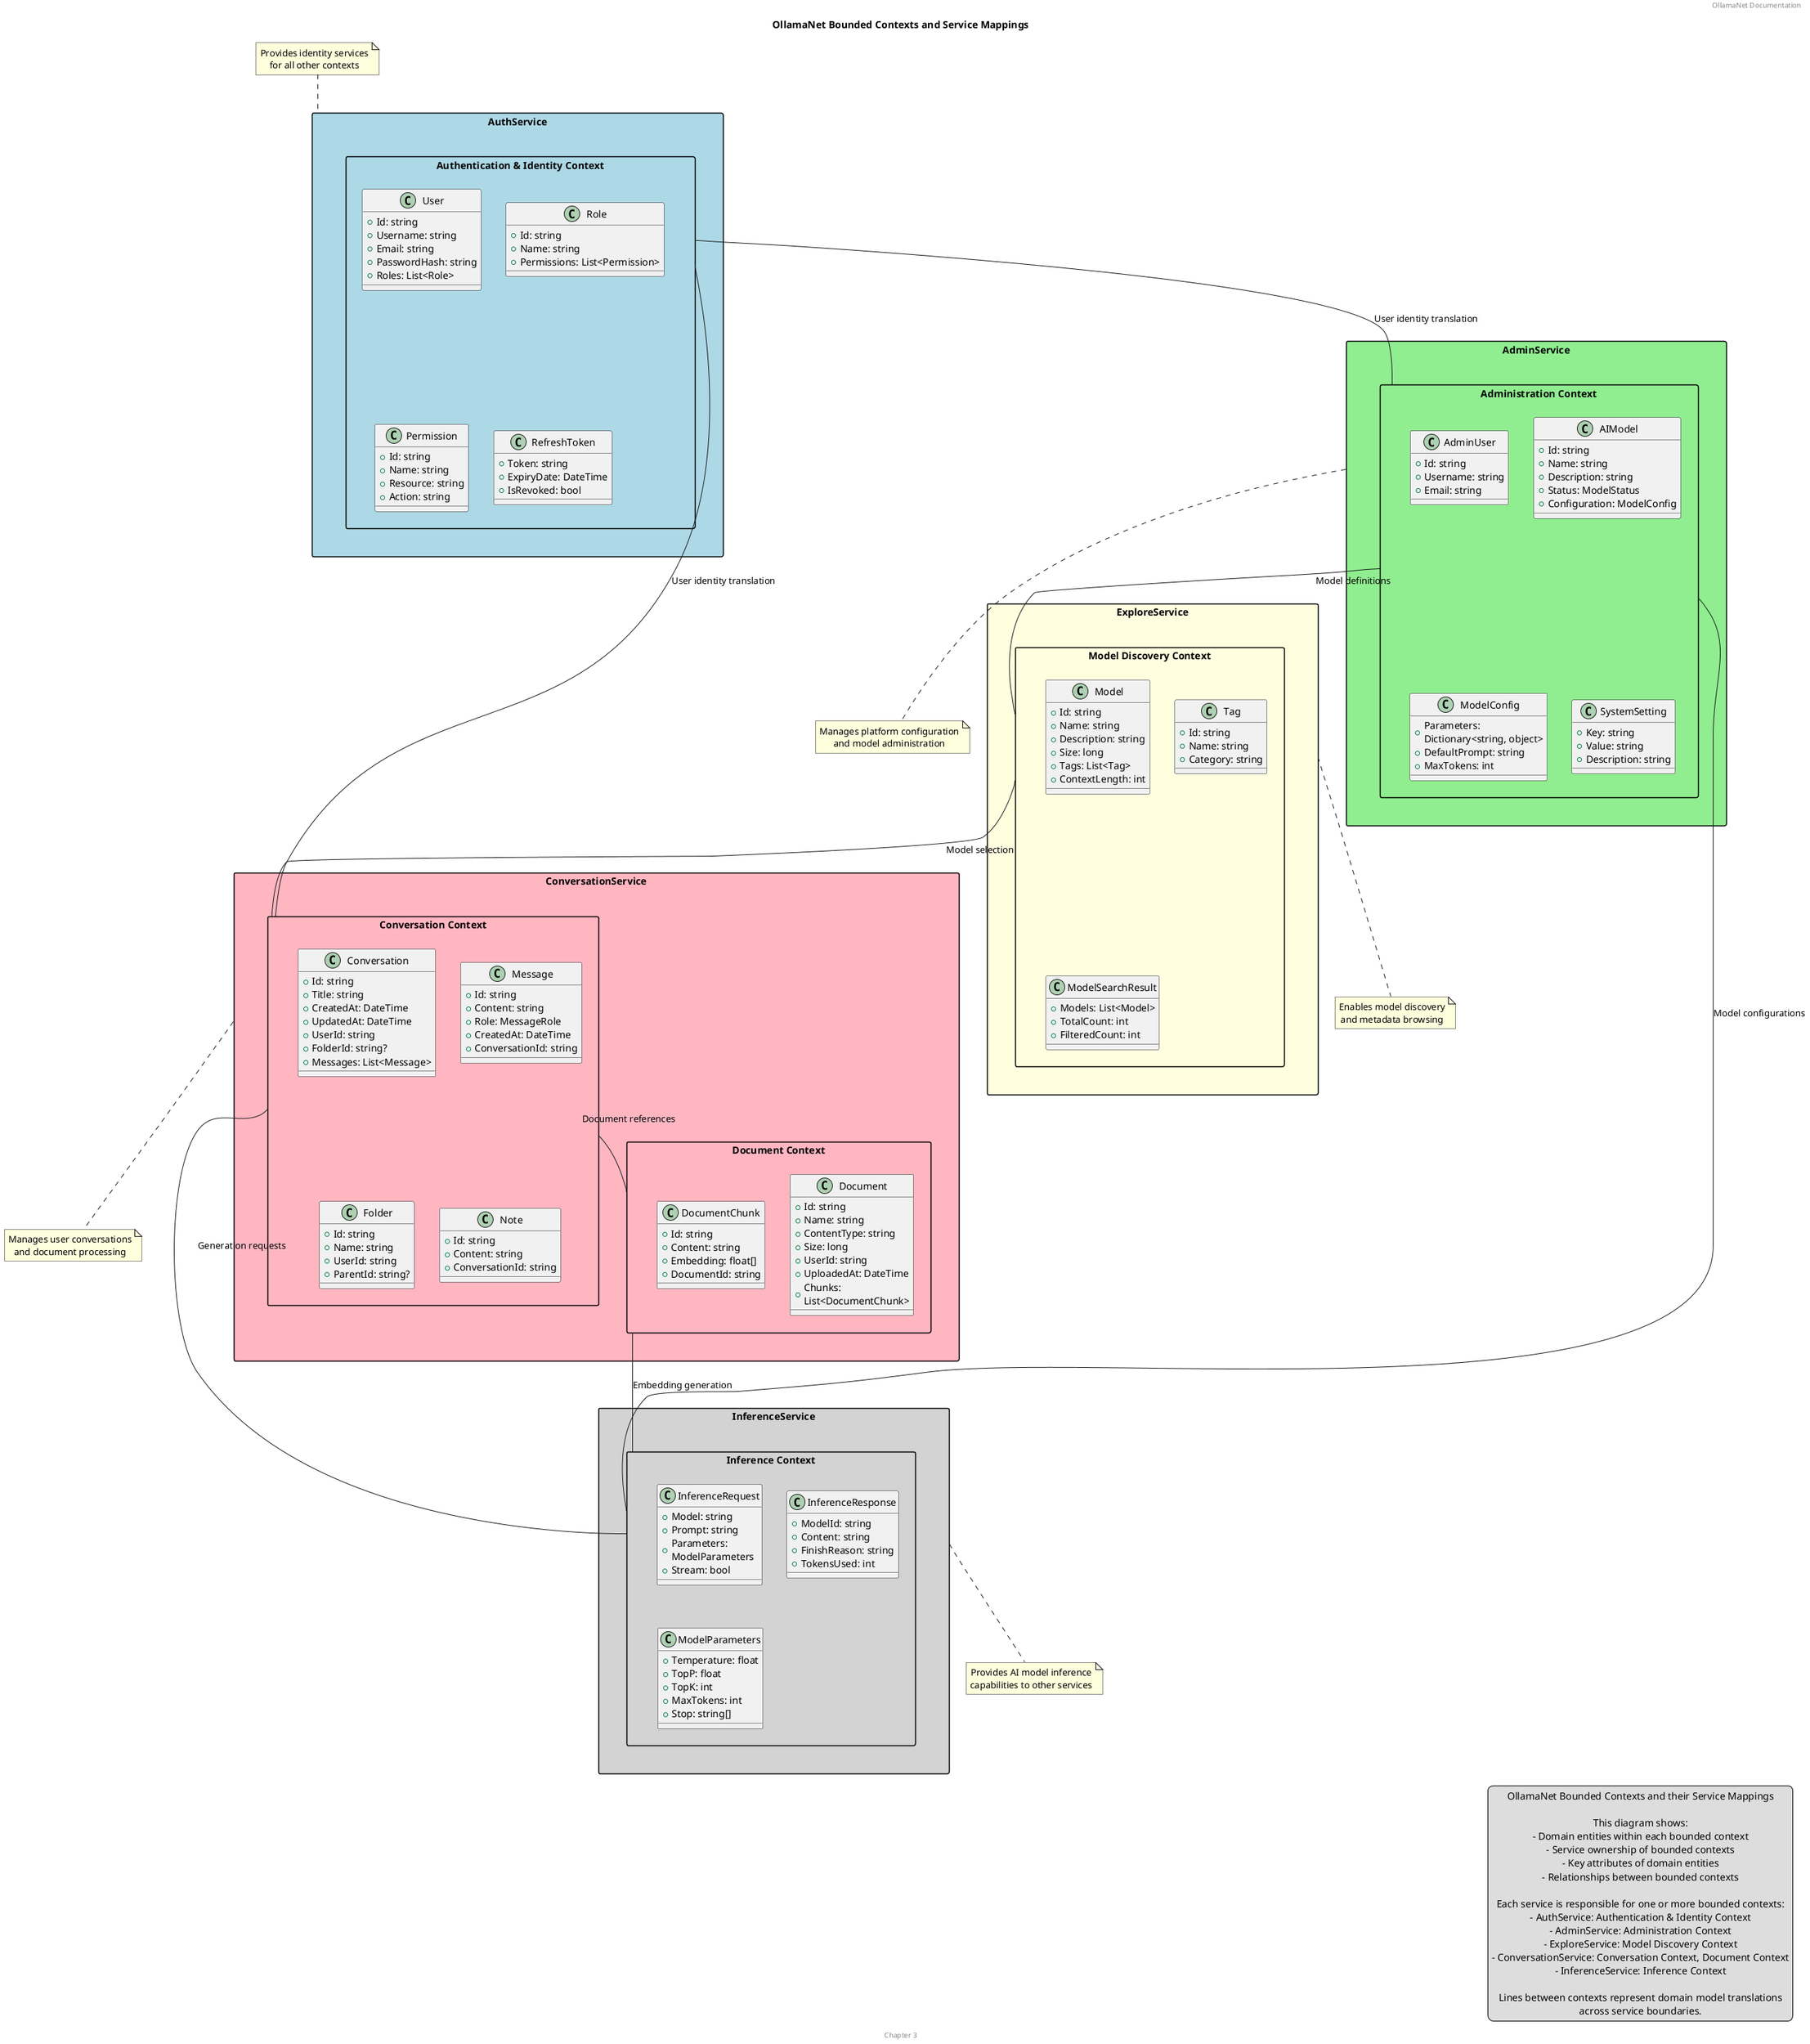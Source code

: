 @startuml Bounded_Contexts

title OllamaNet Bounded Contexts and Service Mappings

header OllamaNet Documentation
footer Chapter 3

skinparam componentStyle uml2
skinparam wrapWidth 200
skinparam defaultTextAlignment center
skinparam packageStyle rectangle

package "AuthService" as auth_service #LightBlue {
  package "Authentication & Identity Context" as auth_bc {
    class User {
      +Id: string
      +Username: string
      +Email: string
      +PasswordHash: string
      +Roles: List<Role>
    }
    
    class Role {
      +Id: string
      +Name: string
      +Permissions: List<Permission>
    }
    
    class Permission {
      +Id: string
      +Name: string
      +Resource: string
      +Action: string
    }
    
    class RefreshToken {
      +Token: string
      +ExpiryDate: DateTime
      +IsRevoked: bool
    }
  }
}

package "AdminService" as admin_service #LightGreen {
  package "Administration Context" as admin_bc {
    class AdminUser {
      +Id: string
      +Username: string
      +Email: string
    }
    
    class AIModel {
      +Id: string
      +Name: string
      +Description: string
      +Status: ModelStatus
      +Configuration: ModelConfig
    }
    
    class ModelConfig {
      +Parameters: Dictionary<string, object>
      +DefaultPrompt: string
      +MaxTokens: int
    }
    
    class SystemSetting {
      +Key: string
      +Value: string
      +Description: string
    }
  }
}

package "ExploreService" as explore_service #LightYellow {
  package "Model Discovery Context" as explore_bc {
    class Model {
      +Id: string
      +Name: string
      +Description: string
      +Size: long
      +Tags: List<Tag>
      +ContextLength: int
    }
    
    class Tag {
      +Id: string
      +Name: string
      +Category: string
    }
    
    class ModelSearchResult {
      +Models: List<Model>
      +TotalCount: int
      +FilteredCount: int
    }
  }
}

package "ConversationService" as convo_service #LightPink {
  package "Conversation Context" as convo_bc {
    class Conversation {
      +Id: string
      +Title: string
      +CreatedAt: DateTime
      +UpdatedAt: DateTime
      +UserId: string
      +FolderId: string?
      +Messages: List<Message>
    }
    
    class Message {
      +Id: string
      +Content: string
      +Role: MessageRole
      +CreatedAt: DateTime
      +ConversationId: string
    }
    
    class Folder {
      +Id: string
      +Name: string
      +UserId: string
      +ParentId: string?
    }
    
    class Note {
      +Id: string
      +Content: string
      +ConversationId: string
    }
  }
  
  package "Document Context" as doc_bc {
    class Document {
      +Id: string
      +Name: string
      +ContentType: string
      +Size: long
      +UserId: string
      +UploadedAt: DateTime
      +Chunks: List<DocumentChunk>
    }
    
    class DocumentChunk {
      +Id: string
      +Content: string
      +Embedding: float[]
      +DocumentId: string
    }
  }
}

package "InferenceService" as inference_service #LightGray {
  package "Inference Context" as inference_bc {
    class InferenceRequest {
      +Model: string
      +Prompt: string
      +Parameters: ModelParameters
      +Stream: bool
    }
    
    class InferenceResponse {
      +ModelId: string
      +Content: string
      +FinishReason: string
      +TokensUsed: int
    }
    
    class ModelParameters {
      +Temperature: float
      +TopP: float
      +TopK: int
      +MaxTokens: int
      +Stop: string[]
    }
  }
}

' Context relationships
auth_bc -- admin_bc : User identity translation
auth_bc -- convo_bc : User identity translation
admin_bc -- explore_bc : Model definitions
admin_bc -- inference_bc : Model configurations
explore_bc -- convo_bc : Model selection
convo_bc -- inference_bc : Generation requests
convo_bc -- doc_bc : Document references
doc_bc -- inference_bc : Embedding generation

' Cross-service dependencies
note top of auth_service
  Provides identity services
  for all other contexts
end note

note bottom of admin_service
  Manages platform configuration
  and model administration
end note

note bottom of explore_service
  Enables model discovery
  and metadata browsing
end note

note bottom of convo_service
  Manages user conversations
  and document processing
end note

note bottom of inference_service
  Provides AI model inference
  capabilities to other services
end note

legend right
  OllamaNet Bounded Contexts and their Service Mappings
  
  This diagram shows:
  - Domain entities within each bounded context
  - Service ownership of bounded contexts
  - Key attributes of domain entities
  - Relationships between bounded contexts
  
  Each service is responsible for one or more bounded contexts:
  - AuthService: Authentication & Identity Context
  - AdminService: Administration Context
  - ExploreService: Model Discovery Context
  - ConversationService: Conversation Context, Document Context
  - InferenceService: Inference Context
  
  Lines between contexts represent domain model translations
  across service boundaries.
end legend

@enduml
